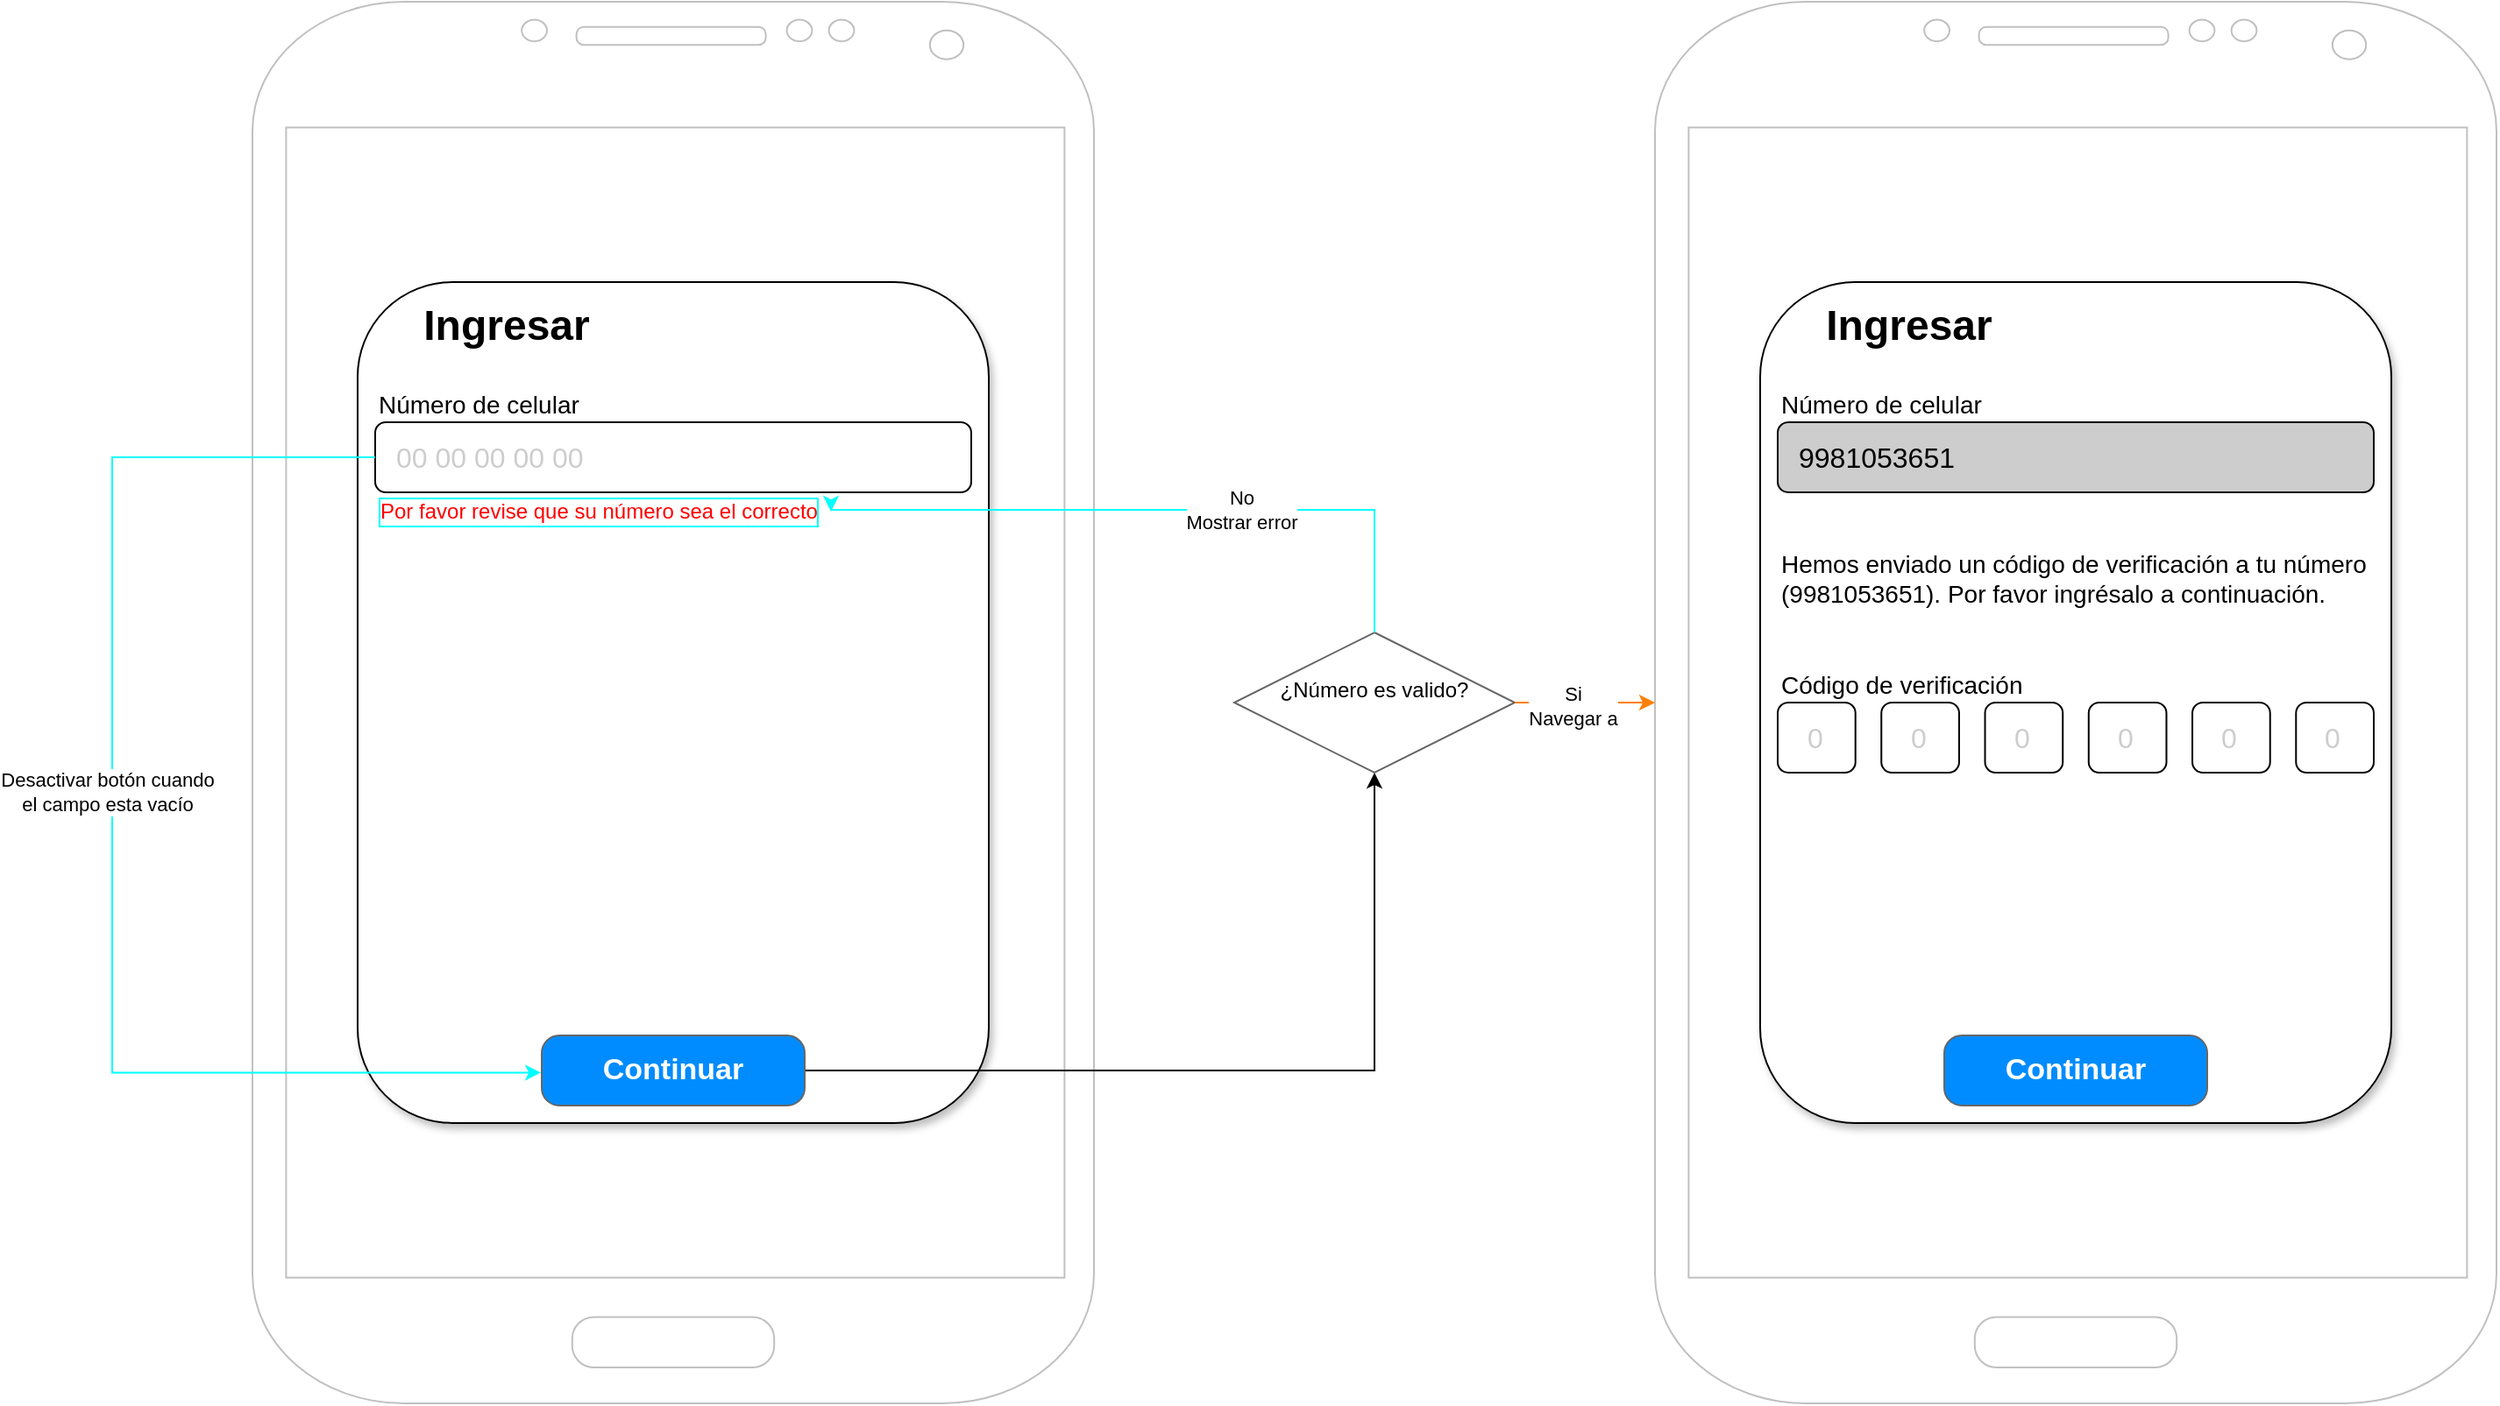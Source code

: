 <mxfile version="26.2.13">
  <diagram name="Page-1" id="ibmDFZ82ZpprkkH4J8ru">
    <mxGraphModel dx="2406" dy="851" grid="1" gridSize="10" guides="1" tooltips="1" connect="1" arrows="1" fold="1" page="1" pageScale="1" pageWidth="850" pageHeight="1100" math="0" shadow="0">
      <root>
        <mxCell id="0" />
        <mxCell id="1" parent="0" />
        <mxCell id="oR5H9QgqDNqwV4JY2G0A-8" value="" style="verticalLabelPosition=bottom;verticalAlign=top;html=1;shadow=0;dashed=0;strokeWidth=1;shape=mxgraph.android.phone2;strokeColor=#c0c0c0;" vertex="1" parent="1">
          <mxGeometry width="480" height="800" as="geometry" />
        </mxCell>
        <mxCell id="oR5H9QgqDNqwV4JY2G0A-21" value="" style="rounded=1;whiteSpace=wrap;html=1;textShadow=0;labelBorderColor=none;shadow=1;perimeterSpacing=0;glass=0;" vertex="1" parent="1">
          <mxGeometry x="60" y="160" width="360" height="480" as="geometry" />
        </mxCell>
        <mxCell id="oR5H9QgqDNqwV4JY2G0A-22" value="Ingresar" style="text;html=1;align=center;verticalAlign=middle;whiteSpace=wrap;rounded=0;fontStyle=1;fontSize=24;" vertex="1" parent="1">
          <mxGeometry x="90" y="170" width="110" height="30" as="geometry" />
        </mxCell>
        <mxCell id="oR5H9QgqDNqwV4JY2G0A-23" value="" style="rounded=1;whiteSpace=wrap;html=1;" vertex="1" parent="1">
          <mxGeometry x="70" y="240" width="340" height="40" as="geometry" />
        </mxCell>
        <mxCell id="oR5H9QgqDNqwV4JY2G0A-24" value="Número de celular" style="text;html=1;align=left;verticalAlign=middle;whiteSpace=wrap;rounded=0;fontSize=14;" vertex="1" parent="1">
          <mxGeometry x="70" y="220" width="130" height="20" as="geometry" />
        </mxCell>
        <mxCell id="oR5H9QgqDNqwV4JY2G0A-25" value="00 00 00 00 00" style="text;html=1;align=left;verticalAlign=middle;whiteSpace=wrap;rounded=0;fontSize=16;fontColor=#CDCDCD;labelBackgroundColor=none;" vertex="1" parent="1">
          <mxGeometry x="80" y="250" width="130" height="20" as="geometry" />
        </mxCell>
        <mxCell id="oR5H9QgqDNqwV4JY2G0A-49" value="" style="edgeStyle=orthogonalEdgeStyle;rounded=0;orthogonalLoop=1;jettySize=auto;html=1;" edge="1" parent="1" source="oR5H9QgqDNqwV4JY2G0A-26" target="oR5H9QgqDNqwV4JY2G0A-48">
          <mxGeometry relative="1" as="geometry" />
        </mxCell>
        <mxCell id="oR5H9QgqDNqwV4JY2G0A-26" value="Continuar" style="strokeWidth=1;shadow=0;dashed=0;align=center;html=1;shape=mxgraph.mockup.buttons.button;strokeColor=#666666;fontColor=#ffffff;mainText=;buttonStyle=round;fontSize=17;fontStyle=1;fillColor=#008cff;whiteSpace=wrap;" vertex="1" parent="1">
          <mxGeometry x="165" y="590" width="150" height="40" as="geometry" />
        </mxCell>
        <mxCell id="oR5H9QgqDNqwV4JY2G0A-48" value="&lt;div&gt;&lt;font&gt;&lt;span style=&quot;color: rgb(0, 0, 0);&quot;&gt;¿Número es valido?&lt;/span&gt;&lt;/font&gt;&lt;/div&gt;&lt;div&gt;&lt;font&gt;&lt;span style=&quot;color: rgba(0, 0, 0, 0);&quot;&gt;&lt;br&gt;&lt;/span&gt;&lt;/font&gt;&lt;/div&gt;" style="rhombus;whiteSpace=wrap;html=1;fontSize=12;fillColor=default;strokeColor=#666666;fontColor=#ffffff;strokeWidth=1;shadow=0;dashed=0;fontStyle=0;labelPosition=center;verticalLabelPosition=middle;align=center;verticalAlign=middle;" vertex="1" parent="1">
          <mxGeometry x="560" y="360" width="160" height="80" as="geometry" />
        </mxCell>
        <mxCell id="oR5H9QgqDNqwV4JY2G0A-50" style="edgeStyle=orthogonalEdgeStyle;rounded=0;orthogonalLoop=1;jettySize=auto;html=1;exitX=0.5;exitY=0;exitDx=0;exitDy=0;fontColor=#00FFFF;strokeColor=#00FFFF;entryX=1;entryY=0.5;entryDx=0;entryDy=0;" edge="1" parent="1" source="oR5H9QgqDNqwV4JY2G0A-48" target="oR5H9QgqDNqwV4JY2G0A-52">
          <mxGeometry relative="1" as="geometry">
            <mxPoint x="500" y="295" as="targetPoint" />
            <Array as="points">
              <mxPoint x="640" y="290" />
            </Array>
          </mxGeometry>
        </mxCell>
        <mxCell id="oR5H9QgqDNqwV4JY2G0A-57" value="&lt;div&gt;No&lt;/div&gt;&lt;div&gt;Mostrar error&lt;/div&gt;" style="edgeLabel;html=1;align=center;verticalAlign=middle;resizable=0;points=[];" vertex="1" connectable="0" parent="oR5H9QgqDNqwV4JY2G0A-50">
          <mxGeometry x="-0.456" y="3" relative="1" as="geometry">
            <mxPoint x="-43" y="-3" as="offset" />
          </mxGeometry>
        </mxCell>
        <mxCell id="oR5H9QgqDNqwV4JY2G0A-52" value="Por favor revise que su número sea el correcto" style="text;html=1;align=left;verticalAlign=middle;whiteSpace=wrap;rounded=0;fontColor=#FF0000;labelBackgroundColor=none;labelBorderColor=#00FFFF;" vertex="1" parent="1">
          <mxGeometry x="70" y="276" width="260" height="30" as="geometry" />
        </mxCell>
        <mxCell id="oR5H9QgqDNqwV4JY2G0A-53" style="edgeStyle=orthogonalEdgeStyle;rounded=0;orthogonalLoop=1;jettySize=auto;html=1;entryX=-0.003;entryY=0.53;entryDx=0;entryDy=0;entryPerimeter=0;exitX=0;exitY=0.5;exitDx=0;exitDy=0;strokeColor=#00FFFF;" edge="1" parent="1" source="oR5H9QgqDNqwV4JY2G0A-23" target="oR5H9QgqDNqwV4JY2G0A-26">
          <mxGeometry relative="1" as="geometry">
            <Array as="points">
              <mxPoint x="-80" y="260" />
              <mxPoint x="-80" y="611" />
            </Array>
          </mxGeometry>
        </mxCell>
        <mxCell id="oR5H9QgqDNqwV4JY2G0A-56" value="&lt;div&gt;Desactivar botón cuando&lt;/div&gt;&lt;div&gt;el campo esta vacío&lt;/div&gt;" style="edgeLabel;html=1;align=center;verticalAlign=middle;resizable=0;points=[];" vertex="1" connectable="0" parent="oR5H9QgqDNqwV4JY2G0A-53">
          <mxGeometry x="-0.086" y="-3" relative="1" as="geometry">
            <mxPoint as="offset" />
          </mxGeometry>
        </mxCell>
        <mxCell id="oR5H9QgqDNqwV4JY2G0A-58" value="" style="verticalLabelPosition=bottom;verticalAlign=top;html=1;shadow=0;dashed=0;strokeWidth=1;shape=mxgraph.android.phone2;strokeColor=#c0c0c0;" vertex="1" parent="1">
          <mxGeometry x="800" width="480" height="800" as="geometry" />
        </mxCell>
        <mxCell id="oR5H9QgqDNqwV4JY2G0A-59" value="" style="rounded=1;whiteSpace=wrap;html=1;textShadow=0;labelBorderColor=none;shadow=1;perimeterSpacing=0;glass=0;" vertex="1" parent="1">
          <mxGeometry x="860" y="160" width="360" height="480" as="geometry" />
        </mxCell>
        <mxCell id="oR5H9QgqDNqwV4JY2G0A-60" value="Ingresar" style="text;html=1;align=center;verticalAlign=middle;whiteSpace=wrap;rounded=0;fontStyle=1;fontSize=24;" vertex="1" parent="1">
          <mxGeometry x="890" y="170" width="110" height="30" as="geometry" />
        </mxCell>
        <mxCell id="oR5H9QgqDNqwV4JY2G0A-61" value="" style="rounded=1;whiteSpace=wrap;html=1;fillColor=#CDCDCD;" vertex="1" parent="1">
          <mxGeometry x="870" y="240" width="340" height="40" as="geometry" />
        </mxCell>
        <mxCell id="oR5H9QgqDNqwV4JY2G0A-62" value="Número de celular" style="text;html=1;align=left;verticalAlign=middle;whiteSpace=wrap;rounded=0;fontSize=14;" vertex="1" parent="1">
          <mxGeometry x="870" y="220" width="130" height="20" as="geometry" />
        </mxCell>
        <mxCell id="oR5H9QgqDNqwV4JY2G0A-63" value="9981053651" style="text;html=1;align=left;verticalAlign=middle;whiteSpace=wrap;rounded=0;fontSize=16;fontColor=#000000;labelBackgroundColor=none;" vertex="1" parent="1">
          <mxGeometry x="880" y="250" width="130" height="20" as="geometry" />
        </mxCell>
        <mxCell id="oR5H9QgqDNqwV4JY2G0A-64" value="Continuar" style="strokeWidth=1;shadow=0;dashed=0;align=center;html=1;shape=mxgraph.mockup.buttons.button;strokeColor=#666666;fontColor=#ffffff;mainText=;buttonStyle=round;fontSize=17;fontStyle=1;fillColor=#008cff;whiteSpace=wrap;" vertex="1" parent="1">
          <mxGeometry x="965" y="590" width="150" height="40" as="geometry" />
        </mxCell>
        <mxCell id="oR5H9QgqDNqwV4JY2G0A-66" style="edgeStyle=orthogonalEdgeStyle;rounded=0;orthogonalLoop=1;jettySize=auto;html=1;entryX=0;entryY=0.5;entryDx=0;entryDy=0;entryPerimeter=0;strokeColor=#FF8000;" edge="1" parent="1" source="oR5H9QgqDNqwV4JY2G0A-48" target="oR5H9QgqDNqwV4JY2G0A-58">
          <mxGeometry relative="1" as="geometry" />
        </mxCell>
        <mxCell id="oR5H9QgqDNqwV4JY2G0A-67" value="&lt;div&gt;Si&lt;/div&gt;&lt;div&gt;Navegar a&lt;/div&gt;" style="edgeLabel;html=1;align=center;verticalAlign=middle;resizable=0;points=[];" vertex="1" connectable="0" parent="oR5H9QgqDNqwV4JY2G0A-66">
          <mxGeometry x="-0.175" y="-2" relative="1" as="geometry">
            <mxPoint as="offset" />
          </mxGeometry>
        </mxCell>
        <mxCell id="oR5H9QgqDNqwV4JY2G0A-69" value="Código de verificación" style="text;html=1;align=left;verticalAlign=middle;whiteSpace=wrap;rounded=0;fontSize=14;" vertex="1" parent="1">
          <mxGeometry x="870" y="380" width="150" height="20" as="geometry" />
        </mxCell>
        <mxCell id="oR5H9QgqDNqwV4JY2G0A-83" value="Hemos enviado un código de verificación a tu número (9981053651). Por favor ingrésalo a continuación." style="text;html=1;align=left;verticalAlign=top;whiteSpace=wrap;rounded=0;fontSize=14;" vertex="1" parent="1">
          <mxGeometry x="870" y="306" width="340" height="64" as="geometry" />
        </mxCell>
        <mxCell id="oR5H9QgqDNqwV4JY2G0A-84" value="" style="group;fontSize=12;" vertex="1" connectable="0" parent="1">
          <mxGeometry x="870" y="400" width="340" height="40" as="geometry" />
        </mxCell>
        <mxCell id="oR5H9QgqDNqwV4JY2G0A-68" value="" style="rounded=1;whiteSpace=wrap;html=1;" vertex="1" parent="oR5H9QgqDNqwV4JY2G0A-84">
          <mxGeometry width="44.348" height="40" as="geometry" />
        </mxCell>
        <mxCell id="oR5H9QgqDNqwV4JY2G0A-70" value="0" style="text;html=1;align=left;verticalAlign=middle;whiteSpace=wrap;rounded=0;fontSize=16;fontColor=#CDCDCD;labelBackgroundColor=none;" vertex="1" parent="oR5H9QgqDNqwV4JY2G0A-84">
          <mxGeometry x="14.783" y="10" width="14.783" height="20" as="geometry" />
        </mxCell>
        <mxCell id="oR5H9QgqDNqwV4JY2G0A-73" value="" style="rounded=1;whiteSpace=wrap;html=1;" vertex="1" parent="oR5H9QgqDNqwV4JY2G0A-84">
          <mxGeometry x="59.13" width="44.348" height="40" as="geometry" />
        </mxCell>
        <mxCell id="oR5H9QgqDNqwV4JY2G0A-74" value="0" style="text;html=1;align=left;verticalAlign=middle;whiteSpace=wrap;rounded=0;fontSize=16;fontColor=#CDCDCD;labelBackgroundColor=none;" vertex="1" parent="oR5H9QgqDNqwV4JY2G0A-84">
          <mxGeometry x="73.913" y="10" width="14.783" height="20" as="geometry" />
        </mxCell>
        <mxCell id="oR5H9QgqDNqwV4JY2G0A-75" value="" style="rounded=1;whiteSpace=wrap;html=1;" vertex="1" parent="oR5H9QgqDNqwV4JY2G0A-84">
          <mxGeometry x="118.261" width="44.348" height="40" as="geometry" />
        </mxCell>
        <mxCell id="oR5H9QgqDNqwV4JY2G0A-76" value="0" style="text;html=1;align=left;verticalAlign=middle;whiteSpace=wrap;rounded=0;fontSize=16;fontColor=#CDCDCD;labelBackgroundColor=none;" vertex="1" parent="oR5H9QgqDNqwV4JY2G0A-84">
          <mxGeometry x="133.043" y="10" width="14.783" height="20" as="geometry" />
        </mxCell>
        <mxCell id="oR5H9QgqDNqwV4JY2G0A-77" value="" style="rounded=1;whiteSpace=wrap;html=1;" vertex="1" parent="oR5H9QgqDNqwV4JY2G0A-84">
          <mxGeometry x="177.391" width="44.348" height="40" as="geometry" />
        </mxCell>
        <mxCell id="oR5H9QgqDNqwV4JY2G0A-78" value="0" style="text;html=1;align=left;verticalAlign=middle;whiteSpace=wrap;rounded=0;fontSize=16;fontColor=#CDCDCD;labelBackgroundColor=none;" vertex="1" parent="oR5H9QgqDNqwV4JY2G0A-84">
          <mxGeometry x="192.174" y="10" width="14.783" height="20" as="geometry" />
        </mxCell>
        <mxCell id="oR5H9QgqDNqwV4JY2G0A-79" value="" style="rounded=1;whiteSpace=wrap;html=1;" vertex="1" parent="oR5H9QgqDNqwV4JY2G0A-84">
          <mxGeometry x="236.522" width="44.348" height="40" as="geometry" />
        </mxCell>
        <mxCell id="oR5H9QgqDNqwV4JY2G0A-80" value="0" style="text;html=1;align=left;verticalAlign=middle;whiteSpace=wrap;rounded=0;fontSize=16;fontColor=#CDCDCD;labelBackgroundColor=none;" vertex="1" parent="oR5H9QgqDNqwV4JY2G0A-84">
          <mxGeometry x="251.304" y="10" width="14.783" height="20" as="geometry" />
        </mxCell>
        <mxCell id="oR5H9QgqDNqwV4JY2G0A-81" value="" style="rounded=1;whiteSpace=wrap;html=1;" vertex="1" parent="oR5H9QgqDNqwV4JY2G0A-84">
          <mxGeometry x="295.652" width="44.348" height="40" as="geometry" />
        </mxCell>
        <mxCell id="oR5H9QgqDNqwV4JY2G0A-82" value="0" style="text;html=1;align=left;verticalAlign=middle;whiteSpace=wrap;rounded=0;fontSize=16;fontColor=#CDCDCD;labelBackgroundColor=none;" vertex="1" parent="oR5H9QgqDNqwV4JY2G0A-84">
          <mxGeometry x="310.435" y="10" width="14.783" height="20" as="geometry" />
        </mxCell>
      </root>
    </mxGraphModel>
  </diagram>
</mxfile>
